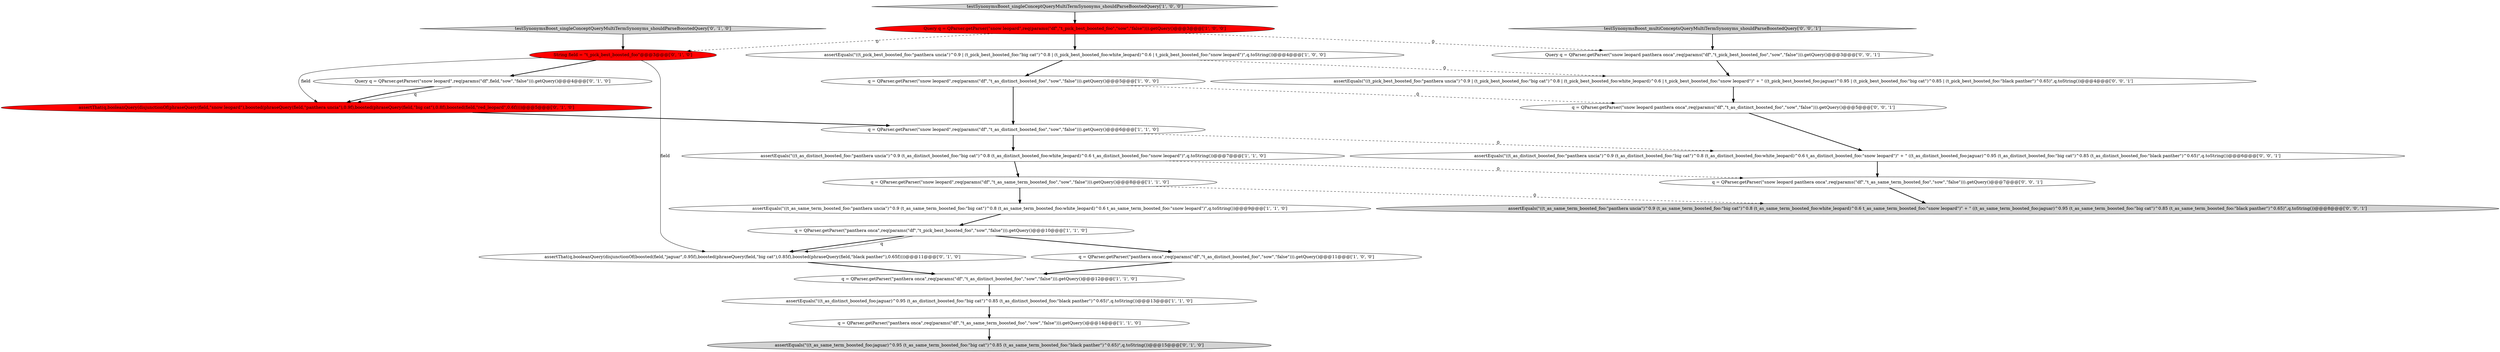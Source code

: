digraph {
20 [style = filled, label = "q = QParser.getParser(\"snow leopard panthera onca\",req(params(\"df\",\"t_as_same_term_boosted_foo\",\"sow\",\"false\"))).getQuery()@@@7@@@['0', '0', '1']", fillcolor = white, shape = ellipse image = "AAA0AAABBB3BBB"];
1 [style = filled, label = "q = QParser.getParser(\"panthera onca\",req(params(\"df\",\"t_as_same_term_boosted_foo\",\"sow\",\"false\"))).getQuery()@@@14@@@['1', '1', '0']", fillcolor = white, shape = ellipse image = "AAA0AAABBB1BBB"];
2 [style = filled, label = "q = QParser.getParser(\"panthera onca\",req(params(\"df\",\"t_as_distinct_boosted_foo\",\"sow\",\"false\"))).getQuery()@@@11@@@['1', '0', '0']", fillcolor = white, shape = ellipse image = "AAA0AAABBB1BBB"];
22 [style = filled, label = "testSynonymsBoost_multiConceptsQueryMultiTermSynonyms_shouldParseBoostedQuery['0', '0', '1']", fillcolor = lightgray, shape = diamond image = "AAA0AAABBB3BBB"];
19 [style = filled, label = "assertEquals(\"((t_as_distinct_boosted_foo:\"panthera uncia\")^0.9 (t_as_distinct_boosted_foo:\"big cat\")^0.8 (t_as_distinct_boosted_foo:white_leopard)^0.6 t_as_distinct_boosted_foo:\"snow leopard\")\" + \" ((t_as_distinct_boosted_foo:jaguar)^0.95 (t_as_distinct_boosted_foo:\"big cat\")^0.85 (t_as_distinct_boosted_foo:\"black panther\")^0.65)\",q.toString())@@@6@@@['0', '0', '1']", fillcolor = white, shape = ellipse image = "AAA0AAABBB3BBB"];
5 [style = filled, label = "q = QParser.getParser(\"snow leopard\",req(params(\"df\",\"t_as_distinct_boosted_foo\",\"sow\",\"false\"))).getQuery()@@@5@@@['1', '0', '0']", fillcolor = white, shape = ellipse image = "AAA0AAABBB1BBB"];
12 [style = filled, label = "q = QParser.getParser(\"panthera onca\",req(params(\"df\",\"t_pick_best_boosted_foo\",\"sow\",\"false\"))).getQuery()@@@10@@@['1', '1', '0']", fillcolor = white, shape = ellipse image = "AAA0AAABBB1BBB"];
15 [style = filled, label = "testSynonymsBoost_singleConceptQueryMultiTermSynonyms_shouldParseBoostedQuery['0', '1', '0']", fillcolor = lightgray, shape = diamond image = "AAA0AAABBB2BBB"];
14 [style = filled, label = "assertEquals(\"((t_as_same_term_boosted_foo:jaguar)^0.95 (t_as_same_term_boosted_foo:\"big cat\")^0.85 (t_as_same_term_boosted_foo:\"black panther\")^0.65)\",q.toString())@@@15@@@['0', '1', '0']", fillcolor = lightgray, shape = ellipse image = "AAA0AAABBB2BBB"];
0 [style = filled, label = "Query q = QParser.getParser(\"snow leopard\",req(params(\"df\",\"t_pick_best_boosted_foo\",\"sow\",\"false\"))).getQuery()@@@3@@@['1', '0', '0']", fillcolor = red, shape = ellipse image = "AAA1AAABBB1BBB"];
24 [style = filled, label = "Query q = QParser.getParser(\"snow leopard panthera onca\",req(params(\"df\",\"t_pick_best_boosted_foo\",\"sow\",\"false\"))).getQuery()@@@3@@@['0', '0', '1']", fillcolor = white, shape = ellipse image = "AAA0AAABBB3BBB"];
16 [style = filled, label = "assertThat(q,booleanQuery(disjunctionOf(phraseQuery(field,\"snow leopard\"),boosted(phraseQuery(field,\"panthera uncia\"),0.9f),boosted(phraseQuery(field,\"big cat\"),0.8f),boosted(field,\"red_leopard\",0.6f))))@@@5@@@['0', '1', '0']", fillcolor = red, shape = ellipse image = "AAA1AAABBB2BBB"];
17 [style = filled, label = "assertThat(q,booleanQuery(disjunctionOf(boosted(field,\"jaguar\",0.95f),boosted(phraseQuery(field,\"big cat\"),0.85f),boosted(phraseQuery(field,\"black panther\"),0.65f))))@@@11@@@['0', '1', '0']", fillcolor = white, shape = ellipse image = "AAA0AAABBB2BBB"];
10 [style = filled, label = "q = QParser.getParser(\"snow leopard\",req(params(\"df\",\"t_as_distinct_boosted_foo\",\"sow\",\"false\"))).getQuery()@@@6@@@['1', '1', '0']", fillcolor = white, shape = ellipse image = "AAA0AAABBB1BBB"];
3 [style = filled, label = "q = QParser.getParser(\"panthera onca\",req(params(\"df\",\"t_as_distinct_boosted_foo\",\"sow\",\"false\"))).getQuery()@@@12@@@['1', '1', '0']", fillcolor = white, shape = ellipse image = "AAA0AAABBB1BBB"];
11 [style = filled, label = "q = QParser.getParser(\"snow leopard\",req(params(\"df\",\"t_as_same_term_boosted_foo\",\"sow\",\"false\"))).getQuery()@@@8@@@['1', '1', '0']", fillcolor = white, shape = ellipse image = "AAA0AAABBB1BBB"];
21 [style = filled, label = "q = QParser.getParser(\"snow leopard panthera onca\",req(params(\"df\",\"t_as_distinct_boosted_foo\",\"sow\",\"false\"))).getQuery()@@@5@@@['0', '0', '1']", fillcolor = white, shape = ellipse image = "AAA0AAABBB3BBB"];
7 [style = filled, label = "assertEquals(\"((t_as_distinct_boosted_foo:\"panthera uncia\")^0.9 (t_as_distinct_boosted_foo:\"big cat\")^0.8 (t_as_distinct_boosted_foo:white_leopard)^0.6 t_as_distinct_boosted_foo:\"snow leopard\")\",q.toString())@@@7@@@['1', '1', '0']", fillcolor = white, shape = ellipse image = "AAA0AAABBB1BBB"];
4 [style = filled, label = "assertEquals(\"((t_as_same_term_boosted_foo:\"panthera uncia\")^0.9 (t_as_same_term_boosted_foo:\"big cat\")^0.8 (t_as_same_term_boosted_foo:white_leopard)^0.6 t_as_same_term_boosted_foo:\"snow leopard\")\",q.toString())@@@9@@@['1', '1', '0']", fillcolor = white, shape = ellipse image = "AAA0AAABBB1BBB"];
8 [style = filled, label = "assertEquals(\"((t_pick_best_boosted_foo:\"panthera uncia\")^0.9 | (t_pick_best_boosted_foo:\"big cat\")^0.8 | (t_pick_best_boosted_foo:white_leopard)^0.6 | t_pick_best_boosted_foo:\"snow leopard\")\",q.toString())@@@4@@@['1', '0', '0']", fillcolor = white, shape = ellipse image = "AAA0AAABBB1BBB"];
23 [style = filled, label = "assertEquals(\"((t_pick_best_boosted_foo:\"panthera uncia\")^0.9 | (t_pick_best_boosted_foo:\"big cat\")^0.8 | (t_pick_best_boosted_foo:white_leopard)^0.6 | t_pick_best_boosted_foo:\"snow leopard\")\" + \" ((t_pick_best_boosted_foo:jaguar)^0.95 | (t_pick_best_boosted_foo:\"big cat\")^0.85 | (t_pick_best_boosted_foo:\"black panther\")^0.65)\",q.toString())@@@4@@@['0', '0', '1']", fillcolor = white, shape = ellipse image = "AAA0AAABBB3BBB"];
6 [style = filled, label = "testSynonymsBoost_singleConceptQueryMultiTermSynonyms_shouldParseBoostedQuery['1', '0', '0']", fillcolor = lightgray, shape = diamond image = "AAA0AAABBB1BBB"];
18 [style = filled, label = "Query q = QParser.getParser(\"snow leopard\",req(params(\"df\",field,\"sow\",\"false\"))).getQuery()@@@4@@@['0', '1', '0']", fillcolor = white, shape = ellipse image = "AAA0AAABBB2BBB"];
25 [style = filled, label = "assertEquals(\"((t_as_same_term_boosted_foo:\"panthera uncia\")^0.9 (t_as_same_term_boosted_foo:\"big cat\")^0.8 (t_as_same_term_boosted_foo:white_leopard)^0.6 t_as_same_term_boosted_foo:\"snow leopard\")\" + \" ((t_as_same_term_boosted_foo:jaguar)^0.95 (t_as_same_term_boosted_foo:\"big cat\")^0.85 (t_as_same_term_boosted_foo:\"black panther\")^0.65)\",q.toString())@@@8@@@['0', '0', '1']", fillcolor = lightgray, shape = ellipse image = "AAA0AAABBB3BBB"];
13 [style = filled, label = "String field = \"t_pick_best_boosted_foo\"@@@3@@@['0', '1', '0']", fillcolor = red, shape = ellipse image = "AAA1AAABBB2BBB"];
9 [style = filled, label = "assertEquals(\"((t_as_distinct_boosted_foo:jaguar)^0.95 (t_as_distinct_boosted_foo:\"big cat\")^0.85 (t_as_distinct_boosted_foo:\"black panther\")^0.65)\",q.toString())@@@13@@@['1', '1', '0']", fillcolor = white, shape = ellipse image = "AAA0AAABBB1BBB"];
5->10 [style = bold, label=""];
13->17 [style = solid, label="field"];
15->13 [style = bold, label=""];
7->11 [style = bold, label=""];
21->19 [style = bold, label=""];
16->10 [style = bold, label=""];
10->19 [style = dashed, label="0"];
19->20 [style = bold, label=""];
2->3 [style = bold, label=""];
11->4 [style = bold, label=""];
12->17 [style = bold, label=""];
8->23 [style = dashed, label="0"];
7->20 [style = dashed, label="0"];
6->0 [style = bold, label=""];
20->25 [style = bold, label=""];
10->7 [style = bold, label=""];
3->9 [style = bold, label=""];
12->2 [style = bold, label=""];
8->5 [style = bold, label=""];
23->21 [style = bold, label=""];
0->13 [style = dashed, label="0"];
0->8 [style = bold, label=""];
11->25 [style = dashed, label="0"];
17->3 [style = bold, label=""];
5->21 [style = dashed, label="0"];
4->12 [style = bold, label=""];
0->24 [style = dashed, label="0"];
1->14 [style = bold, label=""];
22->24 [style = bold, label=""];
9->1 [style = bold, label=""];
13->16 [style = solid, label="field"];
12->17 [style = solid, label="q"];
13->18 [style = bold, label=""];
18->16 [style = solid, label="q"];
24->23 [style = bold, label=""];
18->16 [style = bold, label=""];
}
